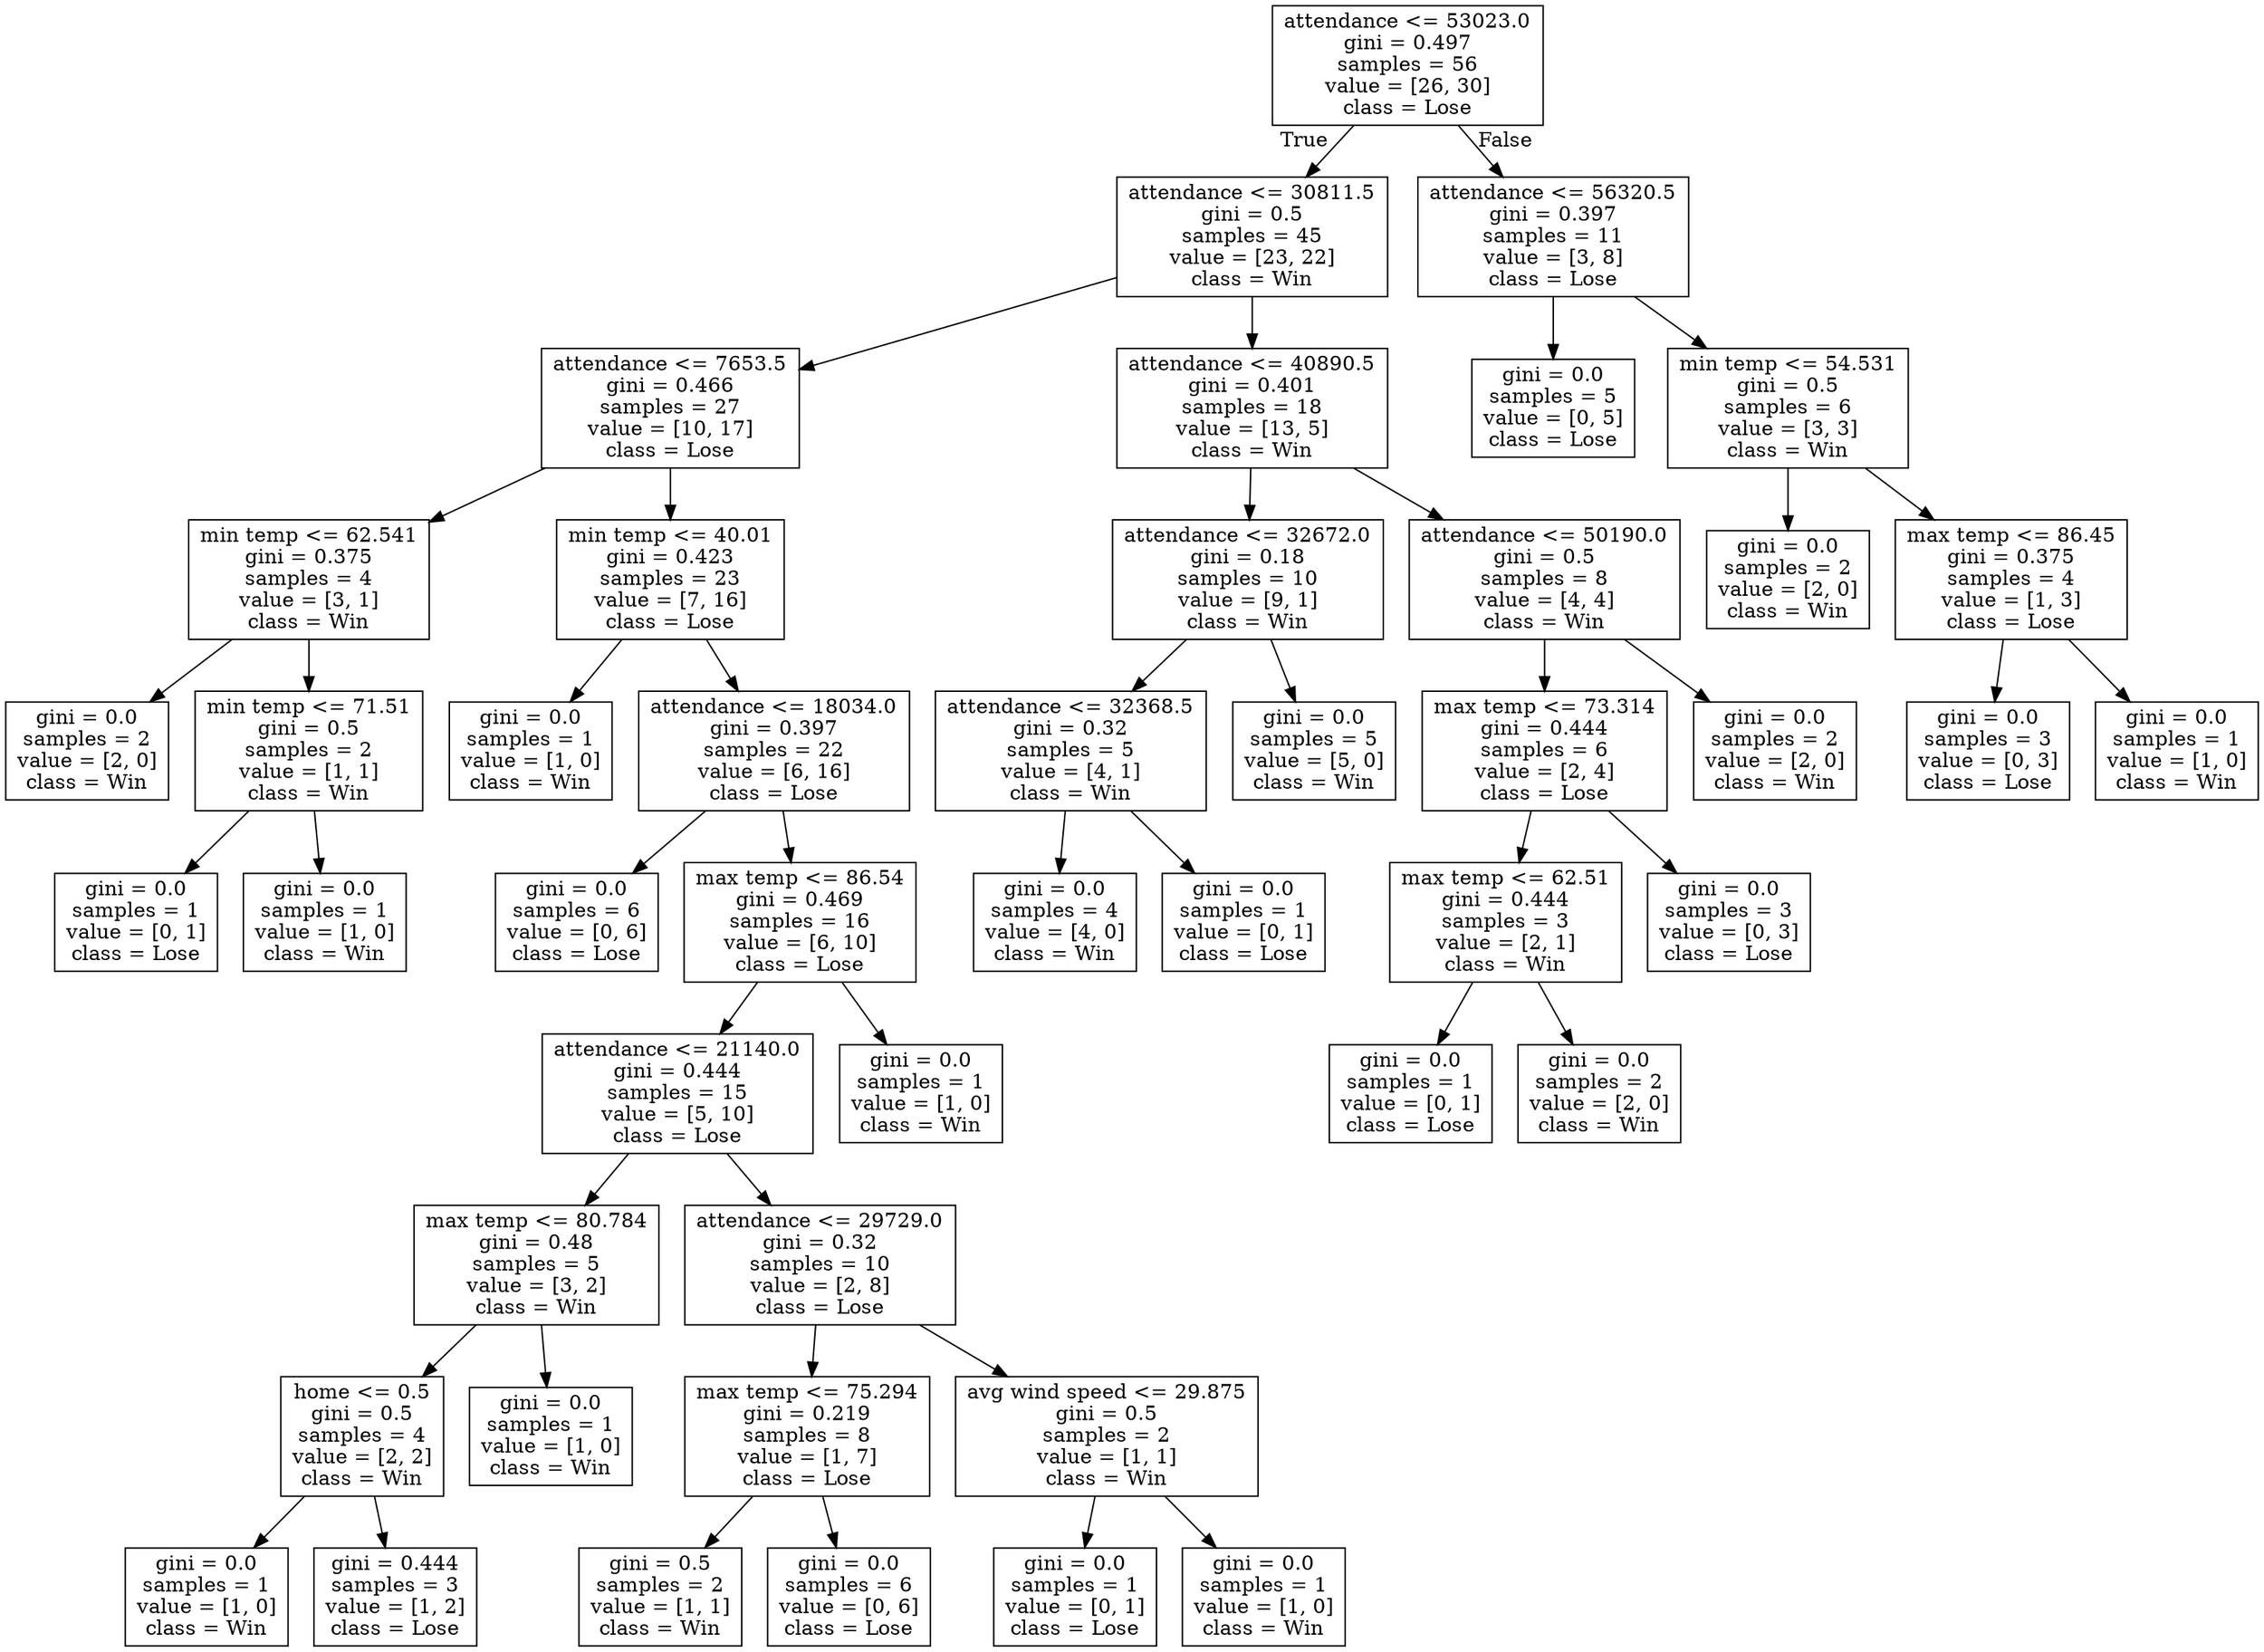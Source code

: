 digraph Tree {
node [shape=box] ;
0 [label="attendance <= 53023.0\ngini = 0.497\nsamples = 56\nvalue = [26, 30]\nclass = Lose"] ;
1 [label="attendance <= 30811.5\ngini = 0.5\nsamples = 45\nvalue = [23, 22]\nclass = Win"] ;
0 -> 1 [labeldistance=2.5, labelangle=45, headlabel="True"] ;
2 [label="attendance <= 7653.5\ngini = 0.466\nsamples = 27\nvalue = [10, 17]\nclass = Lose"] ;
1 -> 2 ;
3 [label="min temp <= 62.541\ngini = 0.375\nsamples = 4\nvalue = [3, 1]\nclass = Win"] ;
2 -> 3 ;
4 [label="gini = 0.0\nsamples = 2\nvalue = [2, 0]\nclass = Win"] ;
3 -> 4 ;
5 [label="min temp <= 71.51\ngini = 0.5\nsamples = 2\nvalue = [1, 1]\nclass = Win"] ;
3 -> 5 ;
6 [label="gini = 0.0\nsamples = 1\nvalue = [0, 1]\nclass = Lose"] ;
5 -> 6 ;
7 [label="gini = 0.0\nsamples = 1\nvalue = [1, 0]\nclass = Win"] ;
5 -> 7 ;
8 [label="min temp <= 40.01\ngini = 0.423\nsamples = 23\nvalue = [7, 16]\nclass = Lose"] ;
2 -> 8 ;
9 [label="gini = 0.0\nsamples = 1\nvalue = [1, 0]\nclass = Win"] ;
8 -> 9 ;
10 [label="attendance <= 18034.0\ngini = 0.397\nsamples = 22\nvalue = [6, 16]\nclass = Lose"] ;
8 -> 10 ;
11 [label="gini = 0.0\nsamples = 6\nvalue = [0, 6]\nclass = Lose"] ;
10 -> 11 ;
12 [label="max temp <= 86.54\ngini = 0.469\nsamples = 16\nvalue = [6, 10]\nclass = Lose"] ;
10 -> 12 ;
13 [label="attendance <= 21140.0\ngini = 0.444\nsamples = 15\nvalue = [5, 10]\nclass = Lose"] ;
12 -> 13 ;
14 [label="max temp <= 80.784\ngini = 0.48\nsamples = 5\nvalue = [3, 2]\nclass = Win"] ;
13 -> 14 ;
15 [label="home <= 0.5\ngini = 0.5\nsamples = 4\nvalue = [2, 2]\nclass = Win"] ;
14 -> 15 ;
16 [label="gini = 0.0\nsamples = 1\nvalue = [1, 0]\nclass = Win"] ;
15 -> 16 ;
17 [label="gini = 0.444\nsamples = 3\nvalue = [1, 2]\nclass = Lose"] ;
15 -> 17 ;
18 [label="gini = 0.0\nsamples = 1\nvalue = [1, 0]\nclass = Win"] ;
14 -> 18 ;
19 [label="attendance <= 29729.0\ngini = 0.32\nsamples = 10\nvalue = [2, 8]\nclass = Lose"] ;
13 -> 19 ;
20 [label="max temp <= 75.294\ngini = 0.219\nsamples = 8\nvalue = [1, 7]\nclass = Lose"] ;
19 -> 20 ;
21 [label="gini = 0.5\nsamples = 2\nvalue = [1, 1]\nclass = Win"] ;
20 -> 21 ;
22 [label="gini = 0.0\nsamples = 6\nvalue = [0, 6]\nclass = Lose"] ;
20 -> 22 ;
23 [label="avg wind speed <= 29.875\ngini = 0.5\nsamples = 2\nvalue = [1, 1]\nclass = Win"] ;
19 -> 23 ;
24 [label="gini = 0.0\nsamples = 1\nvalue = [0, 1]\nclass = Lose"] ;
23 -> 24 ;
25 [label="gini = 0.0\nsamples = 1\nvalue = [1, 0]\nclass = Win"] ;
23 -> 25 ;
26 [label="gini = 0.0\nsamples = 1\nvalue = [1, 0]\nclass = Win"] ;
12 -> 26 ;
27 [label="attendance <= 40890.5\ngini = 0.401\nsamples = 18\nvalue = [13, 5]\nclass = Win"] ;
1 -> 27 ;
28 [label="attendance <= 32672.0\ngini = 0.18\nsamples = 10\nvalue = [9, 1]\nclass = Win"] ;
27 -> 28 ;
29 [label="attendance <= 32368.5\ngini = 0.32\nsamples = 5\nvalue = [4, 1]\nclass = Win"] ;
28 -> 29 ;
30 [label="gini = 0.0\nsamples = 4\nvalue = [4, 0]\nclass = Win"] ;
29 -> 30 ;
31 [label="gini = 0.0\nsamples = 1\nvalue = [0, 1]\nclass = Lose"] ;
29 -> 31 ;
32 [label="gini = 0.0\nsamples = 5\nvalue = [5, 0]\nclass = Win"] ;
28 -> 32 ;
33 [label="attendance <= 50190.0\ngini = 0.5\nsamples = 8\nvalue = [4, 4]\nclass = Win"] ;
27 -> 33 ;
34 [label="max temp <= 73.314\ngini = 0.444\nsamples = 6\nvalue = [2, 4]\nclass = Lose"] ;
33 -> 34 ;
35 [label="max temp <= 62.51\ngini = 0.444\nsamples = 3\nvalue = [2, 1]\nclass = Win"] ;
34 -> 35 ;
36 [label="gini = 0.0\nsamples = 1\nvalue = [0, 1]\nclass = Lose"] ;
35 -> 36 ;
37 [label="gini = 0.0\nsamples = 2\nvalue = [2, 0]\nclass = Win"] ;
35 -> 37 ;
38 [label="gini = 0.0\nsamples = 3\nvalue = [0, 3]\nclass = Lose"] ;
34 -> 38 ;
39 [label="gini = 0.0\nsamples = 2\nvalue = [2, 0]\nclass = Win"] ;
33 -> 39 ;
40 [label="attendance <= 56320.5\ngini = 0.397\nsamples = 11\nvalue = [3, 8]\nclass = Lose"] ;
0 -> 40 [labeldistance=2.5, labelangle=-45, headlabel="False"] ;
41 [label="gini = 0.0\nsamples = 5\nvalue = [0, 5]\nclass = Lose"] ;
40 -> 41 ;
42 [label="min temp <= 54.531\ngini = 0.5\nsamples = 6\nvalue = [3, 3]\nclass = Win"] ;
40 -> 42 ;
43 [label="gini = 0.0\nsamples = 2\nvalue = [2, 0]\nclass = Win"] ;
42 -> 43 ;
44 [label="max temp <= 86.45\ngini = 0.375\nsamples = 4\nvalue = [1, 3]\nclass = Lose"] ;
42 -> 44 ;
45 [label="gini = 0.0\nsamples = 3\nvalue = [0, 3]\nclass = Lose"] ;
44 -> 45 ;
46 [label="gini = 0.0\nsamples = 1\nvalue = [1, 0]\nclass = Win"] ;
44 -> 46 ;
}